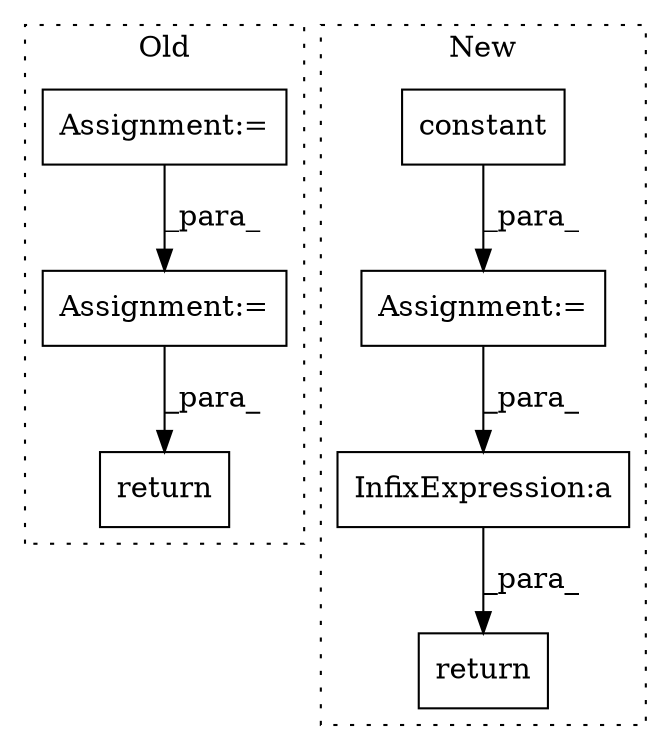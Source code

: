 digraph G {
subgraph cluster0 {
1 [label="return" a="41" s="2696" l="7" shape="box"];
5 [label="Assignment:=" a="7" s="2604" l="1" shape="box"];
6 [label="Assignment:=" a="7" s="2647" l="1" shape="box"];
label = "Old";
style="dotted";
}
subgraph cluster1 {
2 [label="constant" a="32" s="1962,1993" l="9,1" shape="box"];
3 [label="Assignment:=" a="7" s="1950" l="1" shape="box"];
4 [label="return" a="41" s="2115" l="7" shape="box"];
7 [label="InfixExpression:a" a="27" s="2099" l="3" shape="box"];
label = "New";
style="dotted";
}
2 -> 3 [label="_para_"];
3 -> 7 [label="_para_"];
5 -> 6 [label="_para_"];
6 -> 1 [label="_para_"];
7 -> 4 [label="_para_"];
}